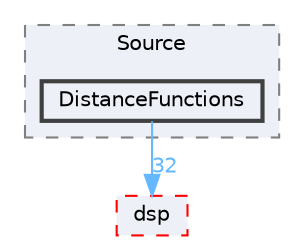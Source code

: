 digraph "Face_Access_inferencing/src/edge-impulse-sdk/CMSIS/DSP/Source/DistanceFunctions"
{
 // LATEX_PDF_SIZE
  bgcolor="transparent";
  edge [fontname=Helvetica,fontsize=10,labelfontname=Helvetica,labelfontsize=10];
  node [fontname=Helvetica,fontsize=10,shape=box,height=0.2,width=0.4];
  compound=true
  subgraph clusterdir_a34b64d58c1ca2c3bdef56c2ed709e8e {
    graph [ bgcolor="#edf0f7", pencolor="grey50", label="Source", fontname=Helvetica,fontsize=10 style="filled,dashed", URL="dir_a34b64d58c1ca2c3bdef56c2ed709e8e.html",tooltip=""]
  dir_803c0c21368bb5600087ee286f1138ff [label="DistanceFunctions", fillcolor="#edf0f7", color="grey25", style="filled,bold", URL="dir_803c0c21368bb5600087ee286f1138ff.html",tooltip=""];
  }
  dir_886b43ea9b160eca43e3ca1bc455c6fc [label="dsp", fillcolor="#edf0f7", color="red", style="filled,dashed", URL="dir_886b43ea9b160eca43e3ca1bc455c6fc.html",tooltip=""];
  dir_803c0c21368bb5600087ee286f1138ff->dir_886b43ea9b160eca43e3ca1bc455c6fc [headlabel="32", labeldistance=1.5 headhref="dir_000079_000084.html" href="dir_000079_000084.html" color="steelblue1" fontcolor="steelblue1"];
}
